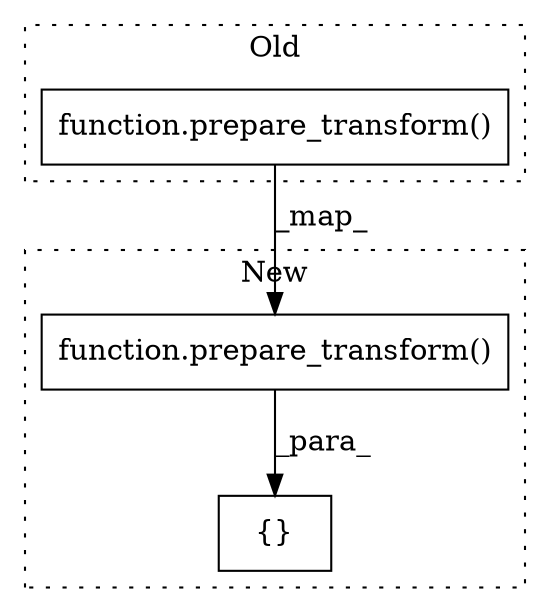 digraph G {
subgraph cluster0 {
1 [label="function.prepare_transform()" a="75" s="3189,3214" l="18,33" shape="box"];
label = "Old";
style="dotted";
}
subgraph cluster1 {
2 [label="function.prepare_transform()" a="75" s="3173,3198" l="18,32" shape="box"];
3 [label="{}" a="59" s="3172,3230" l="1,0" shape="box"];
label = "New";
style="dotted";
}
1 -> 2 [label="_map_"];
2 -> 3 [label="_para_"];
}